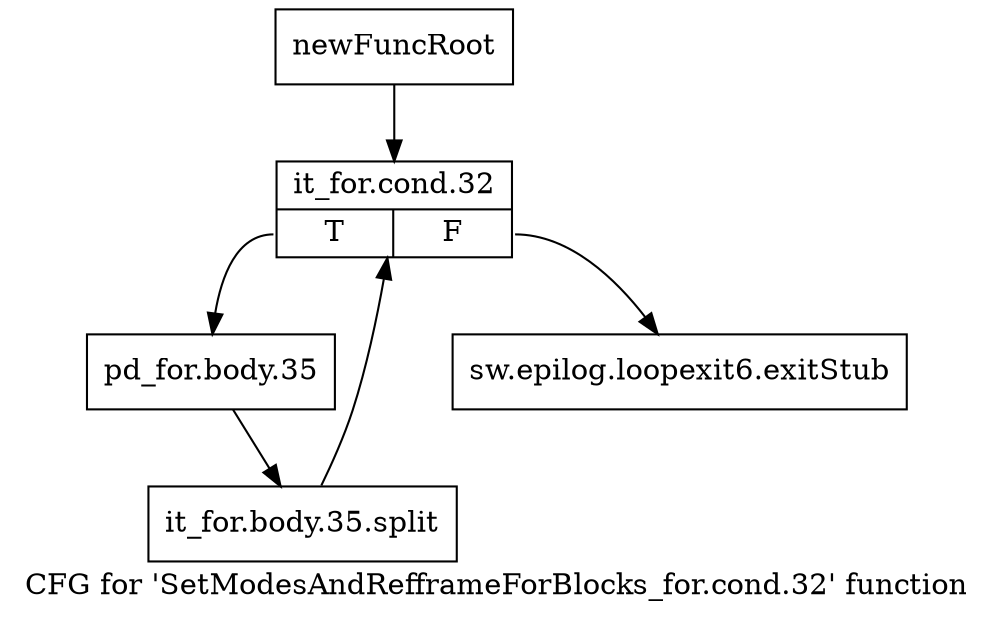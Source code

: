 digraph "CFG for 'SetModesAndRefframeForBlocks_for.cond.32' function" {
	label="CFG for 'SetModesAndRefframeForBlocks_for.cond.32' function";

	Node0x2b9ef20 [shape=record,label="{newFuncRoot}"];
	Node0x2b9ef20 -> Node0x2b9efc0;
	Node0x2b9ef70 [shape=record,label="{sw.epilog.loopexit6.exitStub}"];
	Node0x2b9efc0 [shape=record,label="{it_for.cond.32|{<s0>T|<s1>F}}"];
	Node0x2b9efc0:s0 -> Node0x2b9f010;
	Node0x2b9efc0:s1 -> Node0x2b9ef70;
	Node0x2b9f010 [shape=record,label="{pd_for.body.35}"];
	Node0x2b9f010 -> Node0x38be0d0;
	Node0x38be0d0 [shape=record,label="{it_for.body.35.split}"];
	Node0x38be0d0 -> Node0x2b9efc0;
}
